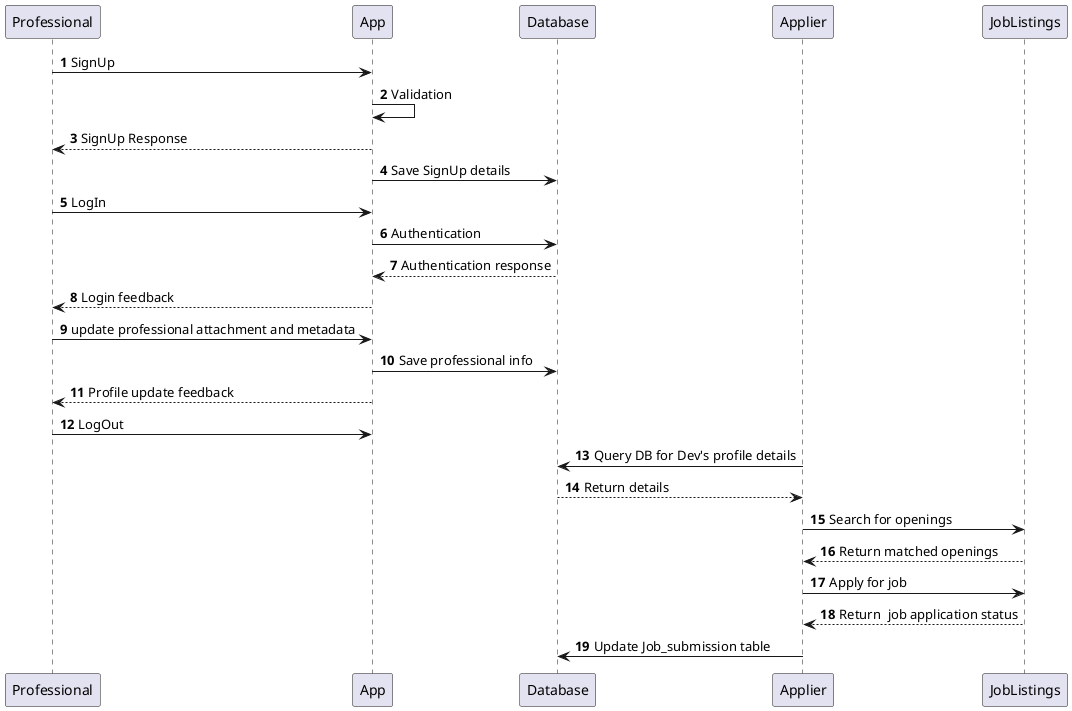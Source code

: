 @startuml
'https://plantuml.com/sequence-diagram

autonumber

Professional -> App: SignUp
App -> App: Validation
App --> Professional: SignUp Response
App -> Database: Save SignUp details
Professional -> App: LogIn
App -> Database: Authentication
Database --> App: Authentication response
App --> Professional: Login feedback
Professional -> App: update professional attachment and metadata
App -> Database: Save professional info
App --> Professional: Profile update feedback
Professional -> App: LogOut
Applier -> Database: Query DB for Dev's profile details
Database --> Applier: Return details
Applier -> JobListings: Search for openings
JobListings --> Applier: Return matched openings
Applier -> JobListings: Apply for job
JobListings --> Applier: Return  job application status
Applier -> Database: Update Job_submission table
@enduml